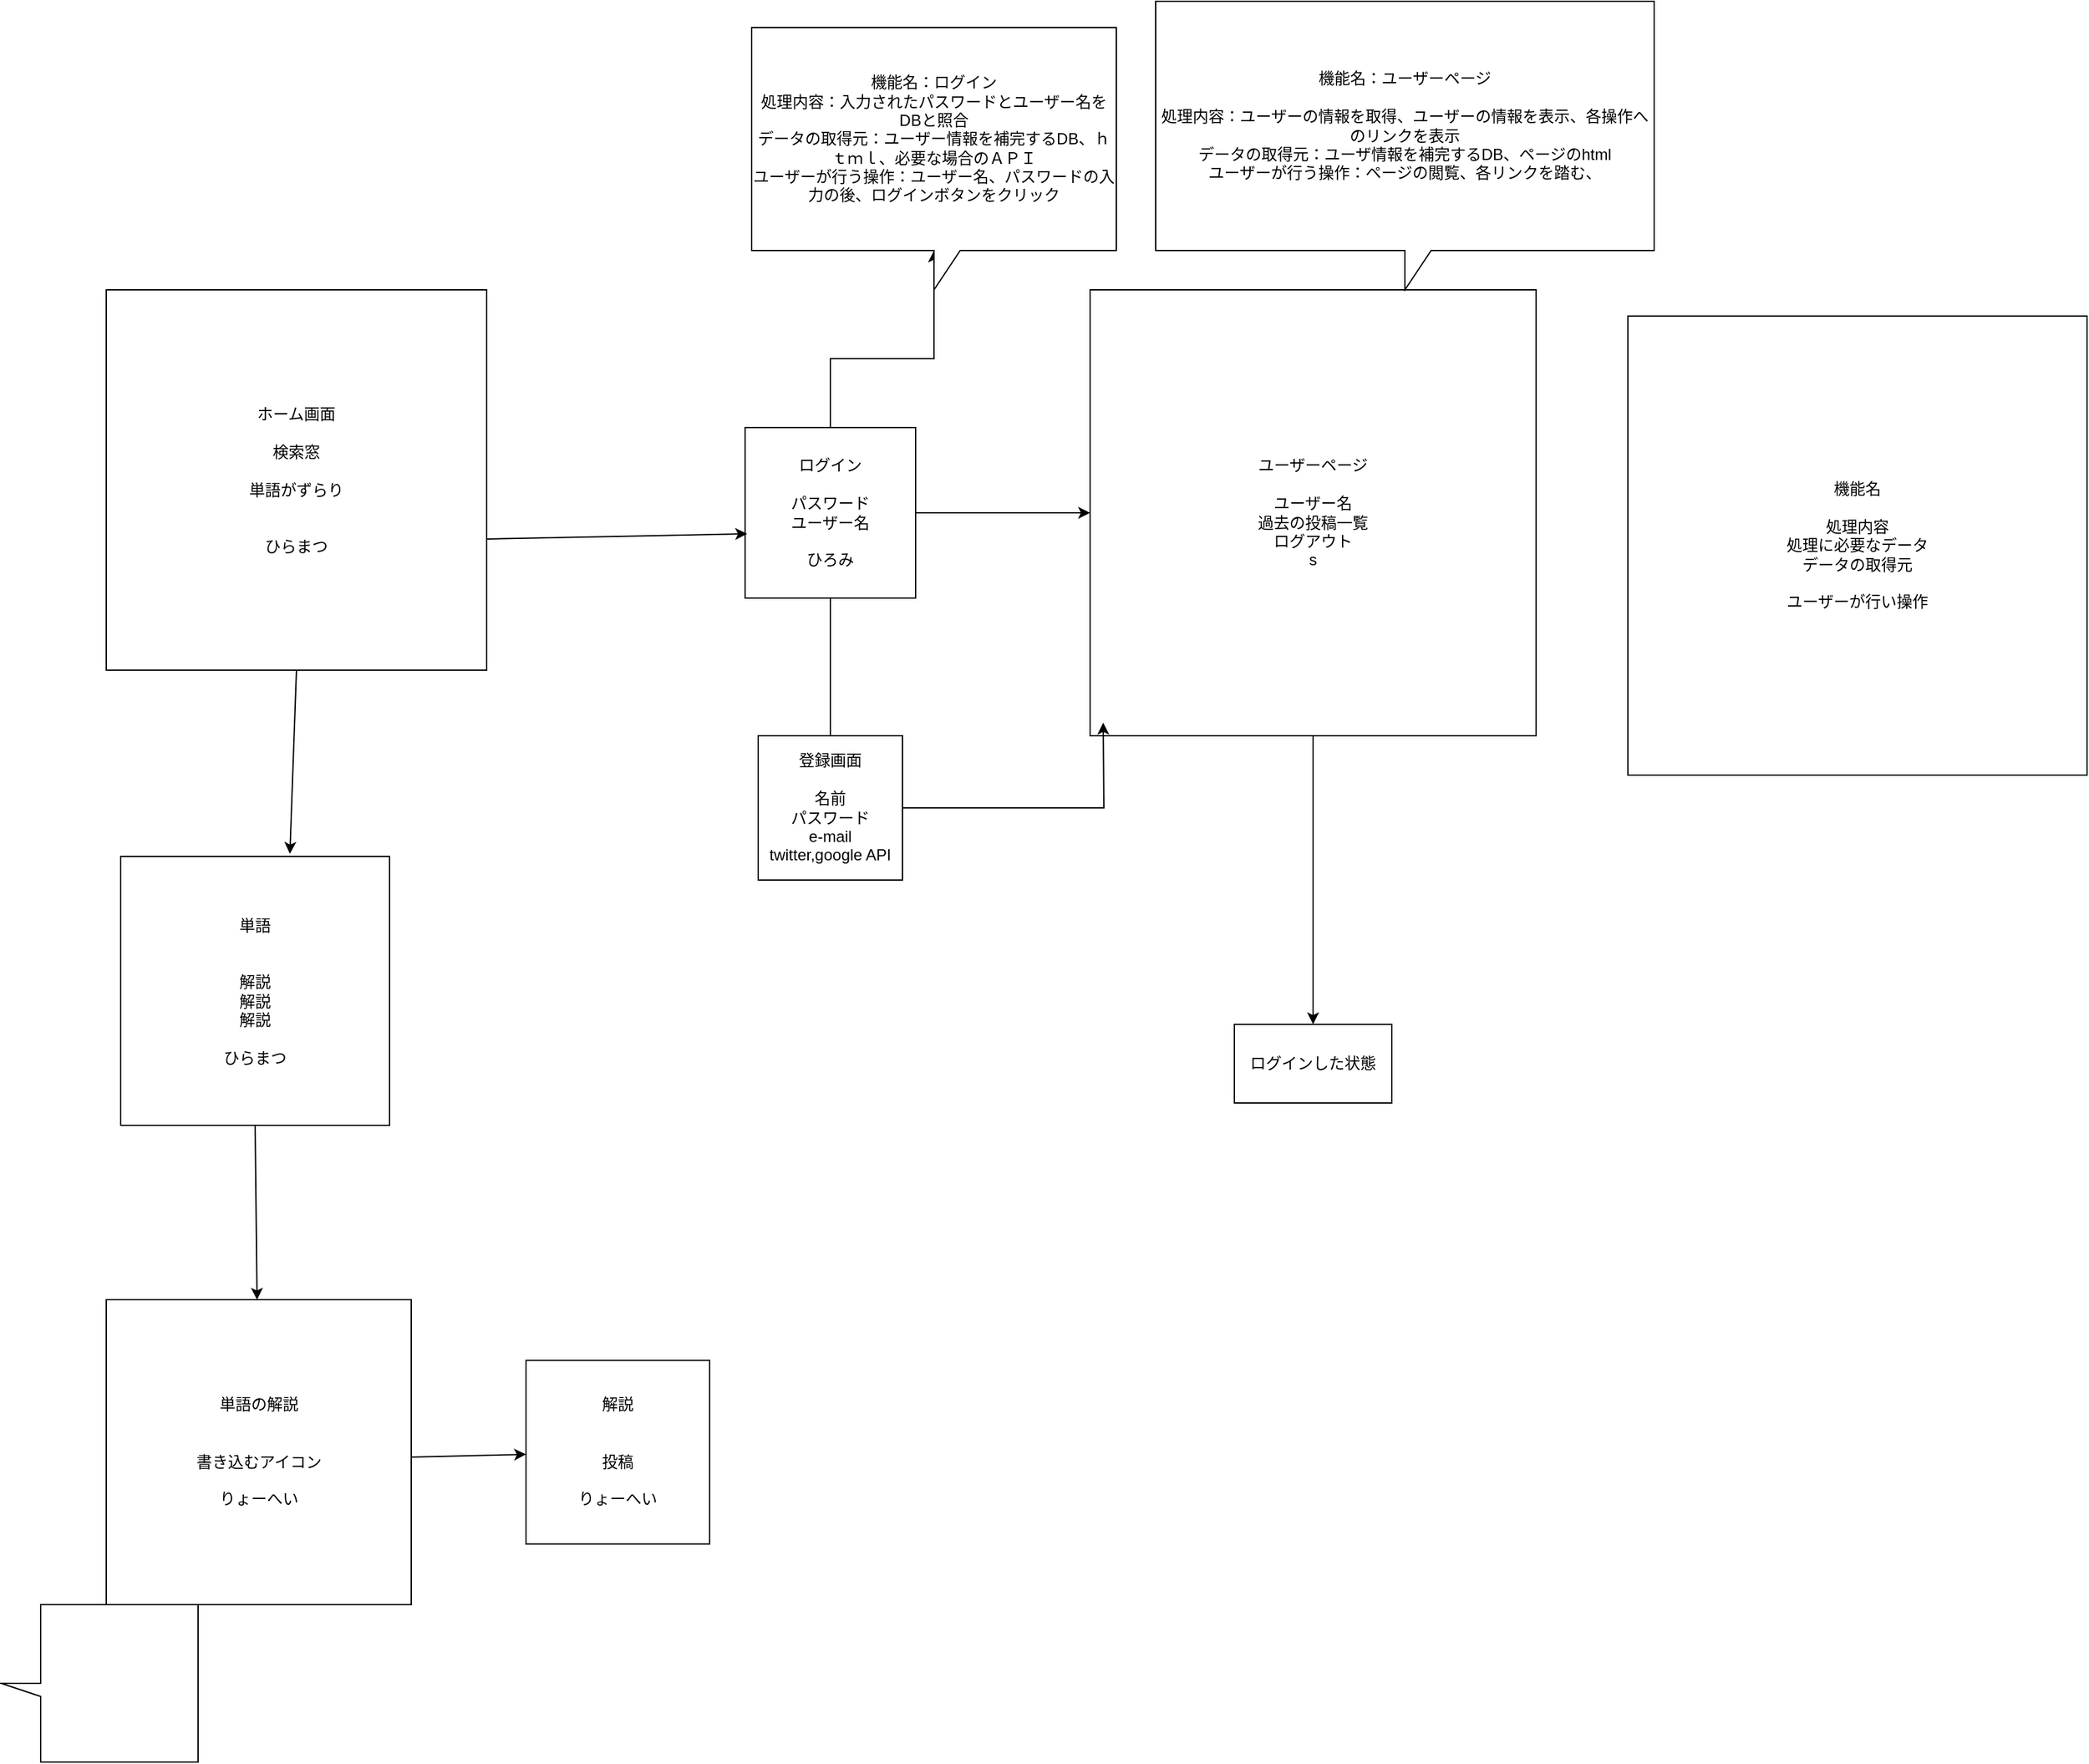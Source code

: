 <mxfile>
    <diagram id="L15tOZfDJ0sB663_3Ugt" name="ページ1">
        <mxGraphModel dx="923" dy="1925" grid="1" gridSize="10" guides="1" tooltips="1" connect="1" arrows="1" fold="1" page="1" pageScale="1" pageWidth="827" pageHeight="1169" math="0" shadow="0">
            <root>
                <mxCell id="0"/>
                <mxCell id="1" parent="0"/>
                <mxCell id="2" value="ホーム画面&lt;br&gt;&lt;br&gt;検索窓&lt;br&gt;&lt;br&gt;単語がずらり&lt;br&gt;&lt;br&gt;&lt;br&gt;ひらまつ" style="whiteSpace=wrap;html=1;aspect=fixed;" parent="1" vertex="1">
                    <mxGeometry x="210" y="50" width="290" height="290" as="geometry"/>
                </mxCell>
                <mxCell id="4" value="" style="endArrow=classic;html=1;exitX=0.5;exitY=1;exitDx=0;exitDy=0;" parent="1" source="2" edge="1">
                    <mxGeometry width="50" height="50" relative="1" as="geometry">
                        <mxPoint x="350" y="410" as="sourcePoint"/>
                        <mxPoint x="350" y="480" as="targetPoint"/>
                    </mxGeometry>
                </mxCell>
                <mxCell id="5" value="単語&lt;br&gt;&lt;br&gt;&lt;br&gt;解説&lt;br&gt;解説&lt;br&gt;解説&lt;br&gt;&lt;br&gt;ひらまつ" style="whiteSpace=wrap;html=1;aspect=fixed;" parent="1" vertex="1">
                    <mxGeometry x="221" y="482" width="205" height="205" as="geometry"/>
                </mxCell>
                <mxCell id="6" value="" style="endArrow=classic;html=1;exitX=0.5;exitY=1;exitDx=0;exitDy=0;" parent="1" source="5" target="7" edge="1">
                    <mxGeometry width="50" height="50" relative="1" as="geometry">
                        <mxPoint x="390" y="860" as="sourcePoint"/>
                        <mxPoint x="323" y="810" as="targetPoint"/>
                    </mxGeometry>
                </mxCell>
                <mxCell id="7" value="単語の解説&lt;br&gt;&lt;br&gt;&lt;br&gt;書き込むアイコン&lt;br&gt;&lt;br&gt;りょーへい" style="whiteSpace=wrap;html=1;aspect=fixed;" parent="1" vertex="1">
                    <mxGeometry x="210" y="820" width="232.5" height="232.5" as="geometry"/>
                </mxCell>
                <mxCell id="8" value="" style="endArrow=classic;html=1;" parent="1" target="9" edge="1">
                    <mxGeometry width="50" height="50" relative="1" as="geometry">
                        <mxPoint x="442.5" y="940" as="sourcePoint"/>
                        <mxPoint x="493" y="940" as="targetPoint"/>
                    </mxGeometry>
                </mxCell>
                <mxCell id="9" value="解説&lt;br&gt;&lt;br&gt;&lt;br&gt;投稿&lt;br&gt;&lt;br&gt;りょーへい" style="whiteSpace=wrap;html=1;aspect=fixed;" parent="1" vertex="1">
                    <mxGeometry x="530" y="866.25" width="140" height="140" as="geometry"/>
                </mxCell>
                <mxCell id="21" value="" style="edgeStyle=orthogonalEdgeStyle;rounded=0;orthogonalLoop=1;jettySize=auto;html=1;" parent="1" source="10" target="20" edge="1">
                    <mxGeometry relative="1" as="geometry"/>
                </mxCell>
                <mxCell id="10" value="ユーザーページ&lt;br&gt;&lt;br&gt;ユーザー名&lt;br&gt;過去の投稿一覧&lt;br&gt;ログアウト&lt;br&gt;s&lt;br&gt;" style="whiteSpace=wrap;html=1;aspect=fixed;" parent="1" vertex="1">
                    <mxGeometry x="960" y="50" width="340" height="340" as="geometry"/>
                </mxCell>
                <mxCell id="14" value="" style="edgeStyle=orthogonalEdgeStyle;rounded=0;orthogonalLoop=1;jettySize=auto;html=1;" parent="1" source="11" edge="1">
                    <mxGeometry relative="1" as="geometry">
                        <mxPoint x="762" y="400" as="targetPoint"/>
                    </mxGeometry>
                </mxCell>
                <mxCell id="19" value="" style="edgeStyle=orthogonalEdgeStyle;rounded=0;orthogonalLoop=1;jettySize=auto;html=1;entryX=0;entryY=0.5;entryDx=0;entryDy=0;" parent="1" source="11" target="10" edge="1">
                    <mxGeometry relative="1" as="geometry">
                        <mxPoint x="912" y="220" as="targetPoint"/>
                    </mxGeometry>
                </mxCell>
                <mxCell id="25" value="" style="edgeStyle=orthogonalEdgeStyle;rounded=0;orthogonalLoop=1;jettySize=auto;html=1;" parent="1" source="11" target="24" edge="1">
                    <mxGeometry relative="1" as="geometry"/>
                </mxCell>
                <mxCell id="11" value="ログイン&lt;br&gt;&lt;br&gt;パスワード&lt;br&gt;ユーザー名&lt;br&gt;&lt;br&gt;ひろみ" style="whiteSpace=wrap;html=1;aspect=fixed;" parent="1" vertex="1">
                    <mxGeometry x="697" y="155" width="130" height="130" as="geometry"/>
                </mxCell>
                <mxCell id="12" value="" style="endArrow=classic;html=1;entryX=0.012;entryY=0.623;entryDx=0;entryDy=0;entryPerimeter=0;" parent="1" target="11" edge="1">
                    <mxGeometry width="50" height="50" relative="1" as="geometry">
                        <mxPoint x="500" y="240" as="sourcePoint"/>
                        <mxPoint x="550" y="190" as="targetPoint"/>
                    </mxGeometry>
                </mxCell>
                <mxCell id="17" value="" style="edgeStyle=orthogonalEdgeStyle;rounded=0;orthogonalLoop=1;jettySize=auto;html=1;" parent="1" source="15" edge="1">
                    <mxGeometry relative="1" as="geometry">
                        <mxPoint x="970" y="380" as="targetPoint"/>
                    </mxGeometry>
                </mxCell>
                <mxCell id="15" value="登録画面&lt;br&gt;&lt;br&gt;名前&lt;br&gt;パスワード&lt;br&gt;e-mail&lt;br&gt;twitter,google API" style="whiteSpace=wrap;html=1;aspect=fixed;" parent="1" vertex="1">
                    <mxGeometry x="707" y="390" width="110" height="110" as="geometry"/>
                </mxCell>
                <mxCell id="20" value="ログインした状態" style="whiteSpace=wrap;html=1;" parent="1" vertex="1">
                    <mxGeometry x="1070" y="610" width="120" height="60" as="geometry"/>
                </mxCell>
                <mxCell id="22" value="機能名&lt;br&gt;&lt;br&gt;処理内容&lt;br&gt;処理に必要なデータ&lt;br&gt;データの取得元&lt;br&gt;&lt;br&gt;ユーザーが行い操作" style="whiteSpace=wrap;html=1;aspect=fixed;" parent="1" vertex="1">
                    <mxGeometry x="1370" y="70" width="350" height="350" as="geometry"/>
                </mxCell>
                <mxCell id="23" value="機能名：ユーザーページ&lt;br&gt;&lt;br&gt;処理内容：ユーザーの情報を取得、ユーザーの情報を表示、各操作へのリンクを表示&lt;br&gt;データの取得元：ユーザ情報を補完するDB、ページのhtml&lt;br&gt;ユーザーが行う操作：ページの閲覧、各リンクを踏む、" style="shape=callout;whiteSpace=wrap;html=1;perimeter=calloutPerimeter;" parent="1" vertex="1">
                    <mxGeometry x="1010" y="-170" width="380" height="220" as="geometry"/>
                </mxCell>
                <mxCell id="24" value="機能名：ログイン&lt;br&gt;処理内容：入力されたパスワードとユーザー名をDBと照合&lt;br&gt;データの取得元：ユーザー情報を補完するDB、ｈｔｍｌ、必要な場合のＡＰＩ&lt;br&gt;ユーザーが行う操作：ユーザー名、パスワードの入力の後、ログインボタンをクリック" style="shape=callout;whiteSpace=wrap;html=1;perimeter=calloutPerimeter;" parent="1" vertex="1">
                    <mxGeometry x="702" y="-150" width="278" height="200" as="geometry"/>
                </mxCell>
                <mxCell id="27" value="" style="shape=callout;whiteSpace=wrap;html=1;perimeter=calloutPerimeter;base=10;direction=south;rotation=0;" vertex="1" parent="1">
                    <mxGeometry x="130" y="1052.5" width="150" height="120" as="geometry"/>
                </mxCell>
            </root>
        </mxGraphModel>
    </diagram>
</mxfile>